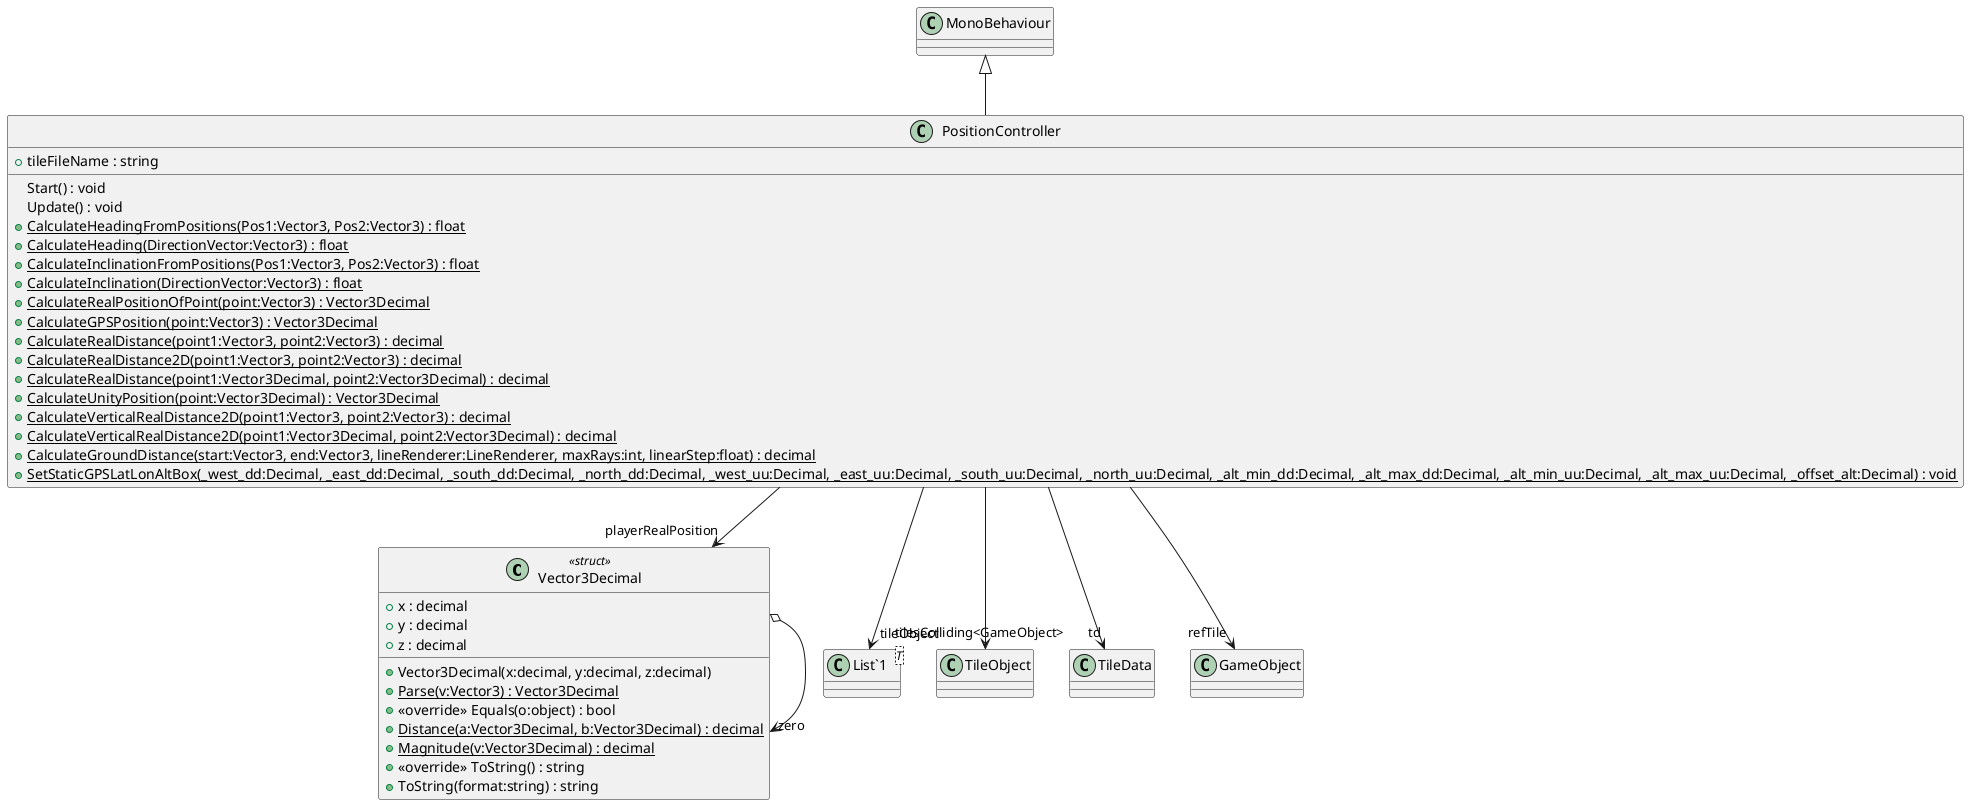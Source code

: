 @startuml
class Vector3Decimal <<struct>> {
    + x : decimal
    + y : decimal
    + z : decimal
    + Vector3Decimal(x:decimal, y:decimal, z:decimal)
    + {static} Parse(v:Vector3) : Vector3Decimal
    + <<override>> Equals(o:object) : bool
    + {static} Distance(a:Vector3Decimal, b:Vector3Decimal) : decimal
    + {static} Magnitude(v:Vector3Decimal) : decimal
    + <<override>> ToString() : string
    + ToString(format:string) : string
}
class PositionController {
    + tileFileName : string
    Start() : void
    Update() : void
    + {static} CalculateHeadingFromPositions(Pos1:Vector3, Pos2:Vector3) : float
    + {static} CalculateHeading(DirectionVector:Vector3) : float
    + {static} CalculateInclinationFromPositions(Pos1:Vector3, Pos2:Vector3) : float
    + {static} CalculateInclination(DirectionVector:Vector3) : float
    + {static} CalculateRealPositionOfPoint(point:Vector3) : Vector3Decimal
    + {static} CalculateGPSPosition(point:Vector3) : Vector3Decimal
    + {static} CalculateRealDistance(point1:Vector3, point2:Vector3) : decimal
    + {static} CalculateRealDistance2D(point1:Vector3, point2:Vector3) : decimal
    + {static} CalculateRealDistance(point1:Vector3Decimal, point2:Vector3Decimal) : decimal
    + {static} CalculateUnityPosition(point:Vector3Decimal) : Vector3Decimal
    + {static} CalculateVerticalRealDistance2D(point1:Vector3, point2:Vector3) : decimal
    + {static} CalculateVerticalRealDistance2D(point1:Vector3Decimal, point2:Vector3Decimal) : decimal
    + {static} CalculateGroundDistance(start:Vector3, end:Vector3, lineRenderer:LineRenderer, maxRays:int, linearStep:float) : decimal
    + {static} SetStaticGPSLatLonAltBox(_west_dd:Decimal, _east_dd:Decimal, _south_dd:Decimal, _north_dd:Decimal, _west_uu:Decimal, _east_uu:Decimal, _south_uu:Decimal, _north_uu:Decimal, _alt_min_dd:Decimal, _alt_max_dd:Decimal, _alt_min_uu:Decimal, _alt_max_uu:Decimal, _offset_alt:Decimal) : void
}
class "List`1"<T> {
}
Vector3Decimal o-> "zero" Vector3Decimal
MonoBehaviour <|-- PositionController
PositionController --> "playerRealPosition" Vector3Decimal
PositionController --> "tilesColliding<GameObject>" "List`1"
PositionController --> "tileObject" TileObject
PositionController --> "td" TileData
PositionController --> "refTile" GameObject
@enduml
